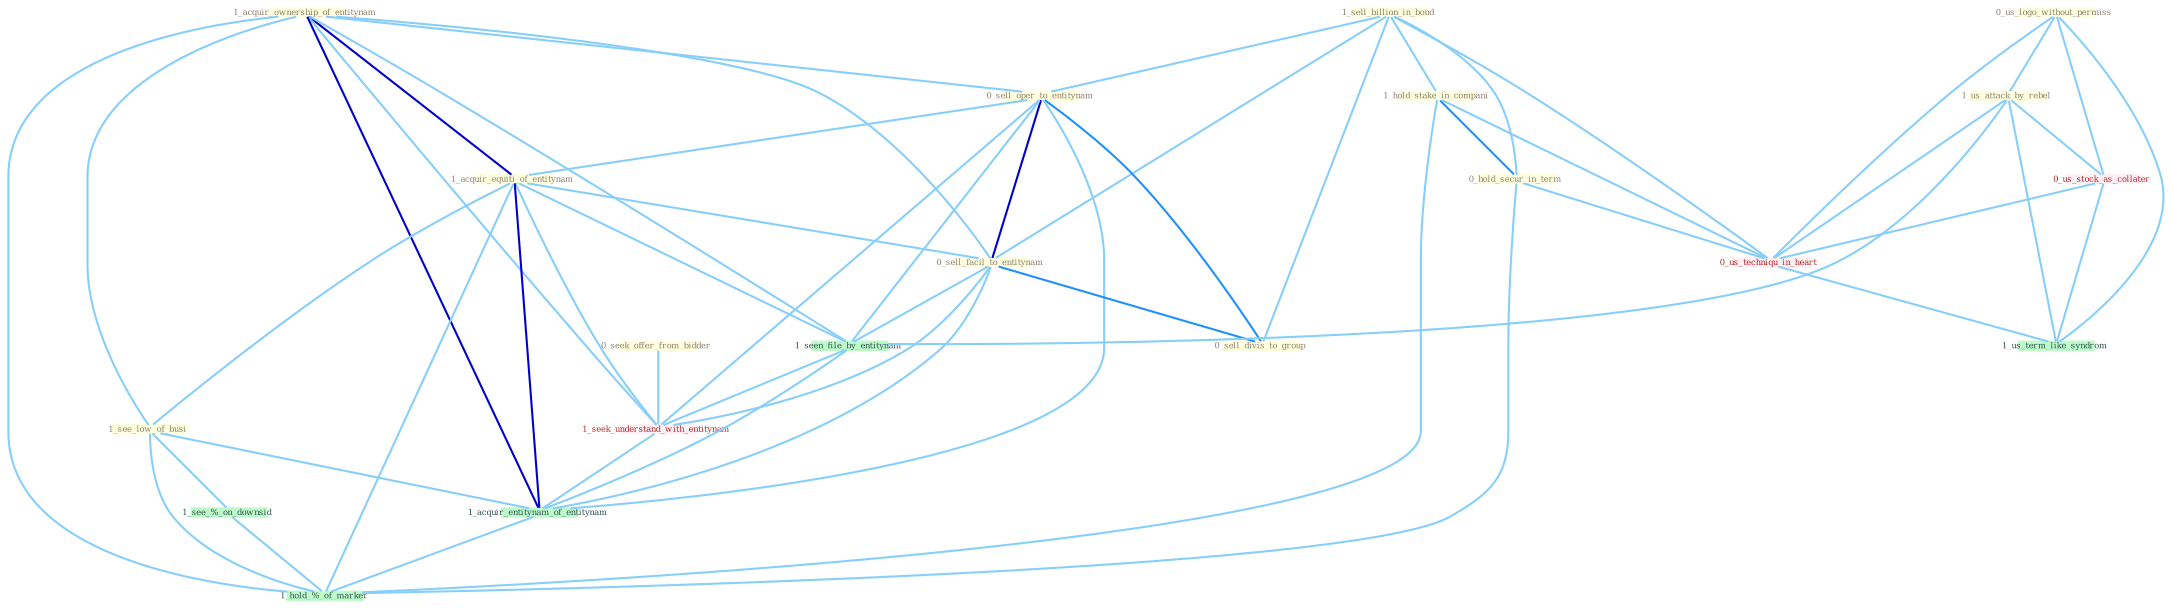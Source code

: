 Graph G{ 
    node
    [shape=polygon,style=filled,width=.5,height=.06,color="#BDFCC9",fixedsize=true,fontsize=4,
    fontcolor="#2f4f4f"];
    {node
    [color="#ffffe0", fontcolor="#8b7d6b"] "1_sell_billion_in_bond " "1_acquir_ownership_of_entitynam " "0_sell_oper_to_entitynam " "1_acquir_equiti_of_entitynam " "0_us_logo_without_permiss " "1_see_low_of_busi " "0_sell_facil_to_entitynam " "1_hold_stake_in_compani " "0_hold_secur_in_term " "1_us_attack_by_rebel " "0_seek_offer_from_bidder " "0_sell_divis_to_group "}
{node [color="#fff0f5", fontcolor="#b22222"] "0_us_stock_as_collater " "1_seek_understand_with_entitynam " "0_us_techniqu_in_heart "}
edge [color="#B0E2FF"];

	"1_sell_billion_in_bond " -- "0_sell_oper_to_entitynam " [w="1", color="#87cefa" ];
	"1_sell_billion_in_bond " -- "0_sell_facil_to_entitynam " [w="1", color="#87cefa" ];
	"1_sell_billion_in_bond " -- "1_hold_stake_in_compani " [w="1", color="#87cefa" ];
	"1_sell_billion_in_bond " -- "0_hold_secur_in_term " [w="1", color="#87cefa" ];
	"1_sell_billion_in_bond " -- "0_sell_divis_to_group " [w="1", color="#87cefa" ];
	"1_sell_billion_in_bond " -- "0_us_techniqu_in_heart " [w="1", color="#87cefa" ];
	"1_acquir_ownership_of_entitynam " -- "0_sell_oper_to_entitynam " [w="1", color="#87cefa" ];
	"1_acquir_ownership_of_entitynam " -- "1_acquir_equiti_of_entitynam " [w="3", color="#0000cd" , len=0.6];
	"1_acquir_ownership_of_entitynam " -- "1_see_low_of_busi " [w="1", color="#87cefa" ];
	"1_acquir_ownership_of_entitynam " -- "0_sell_facil_to_entitynam " [w="1", color="#87cefa" ];
	"1_acquir_ownership_of_entitynam " -- "1_seen_file_by_entitynam " [w="1", color="#87cefa" ];
	"1_acquir_ownership_of_entitynam " -- "1_seek_understand_with_entitynam " [w="1", color="#87cefa" ];
	"1_acquir_ownership_of_entitynam " -- "1_acquir_entitynam_of_entitynam " [w="3", color="#0000cd" , len=0.6];
	"1_acquir_ownership_of_entitynam " -- "1_hold_%_of_market " [w="1", color="#87cefa" ];
	"0_sell_oper_to_entitynam " -- "1_acquir_equiti_of_entitynam " [w="1", color="#87cefa" ];
	"0_sell_oper_to_entitynam " -- "0_sell_facil_to_entitynam " [w="3", color="#0000cd" , len=0.6];
	"0_sell_oper_to_entitynam " -- "0_sell_divis_to_group " [w="2", color="#1e90ff" , len=0.8];
	"0_sell_oper_to_entitynam " -- "1_seen_file_by_entitynam " [w="1", color="#87cefa" ];
	"0_sell_oper_to_entitynam " -- "1_seek_understand_with_entitynam " [w="1", color="#87cefa" ];
	"0_sell_oper_to_entitynam " -- "1_acquir_entitynam_of_entitynam " [w="1", color="#87cefa" ];
	"1_acquir_equiti_of_entitynam " -- "1_see_low_of_busi " [w="1", color="#87cefa" ];
	"1_acquir_equiti_of_entitynam " -- "0_sell_facil_to_entitynam " [w="1", color="#87cefa" ];
	"1_acquir_equiti_of_entitynam " -- "1_seen_file_by_entitynam " [w="1", color="#87cefa" ];
	"1_acquir_equiti_of_entitynam " -- "1_seek_understand_with_entitynam " [w="1", color="#87cefa" ];
	"1_acquir_equiti_of_entitynam " -- "1_acquir_entitynam_of_entitynam " [w="3", color="#0000cd" , len=0.6];
	"1_acquir_equiti_of_entitynam " -- "1_hold_%_of_market " [w="1", color="#87cefa" ];
	"0_us_logo_without_permiss " -- "1_us_attack_by_rebel " [w="1", color="#87cefa" ];
	"0_us_logo_without_permiss " -- "0_us_stock_as_collater " [w="1", color="#87cefa" ];
	"0_us_logo_without_permiss " -- "0_us_techniqu_in_heart " [w="1", color="#87cefa" ];
	"0_us_logo_without_permiss " -- "1_us_term_like_syndrom " [w="1", color="#87cefa" ];
	"1_see_low_of_busi " -- "1_acquir_entitynam_of_entitynam " [w="1", color="#87cefa" ];
	"1_see_low_of_busi " -- "1_see_%_on_downsid " [w="1", color="#87cefa" ];
	"1_see_low_of_busi " -- "1_hold_%_of_market " [w="1", color="#87cefa" ];
	"0_sell_facil_to_entitynam " -- "0_sell_divis_to_group " [w="2", color="#1e90ff" , len=0.8];
	"0_sell_facil_to_entitynam " -- "1_seen_file_by_entitynam " [w="1", color="#87cefa" ];
	"0_sell_facil_to_entitynam " -- "1_seek_understand_with_entitynam " [w="1", color="#87cefa" ];
	"0_sell_facil_to_entitynam " -- "1_acquir_entitynam_of_entitynam " [w="1", color="#87cefa" ];
	"1_hold_stake_in_compani " -- "0_hold_secur_in_term " [w="2", color="#1e90ff" , len=0.8];
	"1_hold_stake_in_compani " -- "0_us_techniqu_in_heart " [w="1", color="#87cefa" ];
	"1_hold_stake_in_compani " -- "1_hold_%_of_market " [w="1", color="#87cefa" ];
	"0_hold_secur_in_term " -- "0_us_techniqu_in_heart " [w="1", color="#87cefa" ];
	"0_hold_secur_in_term " -- "1_hold_%_of_market " [w="1", color="#87cefa" ];
	"1_us_attack_by_rebel " -- "1_seen_file_by_entitynam " [w="1", color="#87cefa" ];
	"1_us_attack_by_rebel " -- "0_us_stock_as_collater " [w="1", color="#87cefa" ];
	"1_us_attack_by_rebel " -- "0_us_techniqu_in_heart " [w="1", color="#87cefa" ];
	"1_us_attack_by_rebel " -- "1_us_term_like_syndrom " [w="1", color="#87cefa" ];
	"0_seek_offer_from_bidder " -- "1_seek_understand_with_entitynam " [w="1", color="#87cefa" ];
	"1_seen_file_by_entitynam " -- "1_seek_understand_with_entitynam " [w="1", color="#87cefa" ];
	"1_seen_file_by_entitynam " -- "1_acquir_entitynam_of_entitynam " [w="1", color="#87cefa" ];
	"0_us_stock_as_collater " -- "0_us_techniqu_in_heart " [w="1", color="#87cefa" ];
	"0_us_stock_as_collater " -- "1_us_term_like_syndrom " [w="1", color="#87cefa" ];
	"1_seek_understand_with_entitynam " -- "1_acquir_entitynam_of_entitynam " [w="1", color="#87cefa" ];
	"1_acquir_entitynam_of_entitynam " -- "1_hold_%_of_market " [w="1", color="#87cefa" ];
	"0_us_techniqu_in_heart " -- "1_us_term_like_syndrom " [w="1", color="#87cefa" ];
	"1_see_%_on_downsid " -- "1_hold_%_of_market " [w="1", color="#87cefa" ];
}